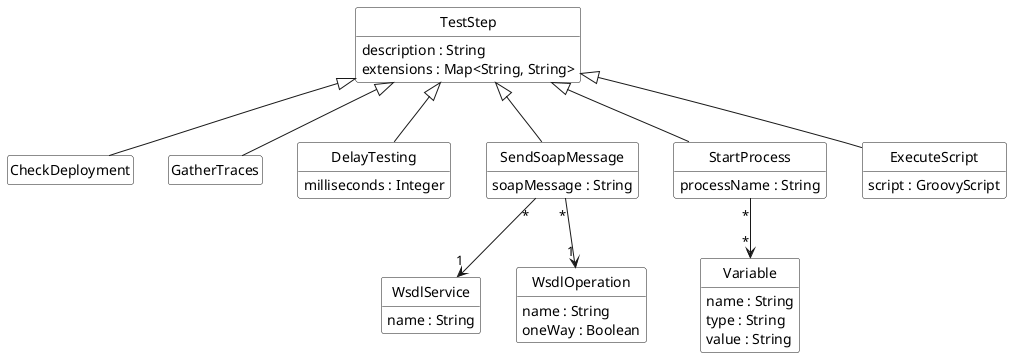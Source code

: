 @startuml

	class TestStep {
	  description : String
	  extensions : Map<String, String>
	}

	class CheckDeployment extends TestStep
	class GatherTraces extends TestStep
	class DelayTesting extends TestStep {
	  milliseconds : Integer
	}
	class SendSoapMessage extends TestStep {
	  soapMessage : String

	}
	class WsdlService{
	 name : String
	}
	class WsdlOperation {
	name : String
	oneWay : Boolean
	}
	class StartProcess extends TestStep{
	  processName : String
	}

	class ExecuteScript extends TestStep {
	      script : GroovyScript
    	}

	class Variable {
	  name : String
	  type : String
	  value : String
	}


StartProcess "*" -down-> "*" Variable
SendSoapMessage "*" -down-> "1" WsdlService
SendSoapMessage "*" -down-> "1" WsdlOperation

hide empty members
hide empty methods
hide circle

skinparam monochrome true
skinparam shadowing false
skinparam packageStyle rect
skinparam classBackgroundColor white
@enduml
